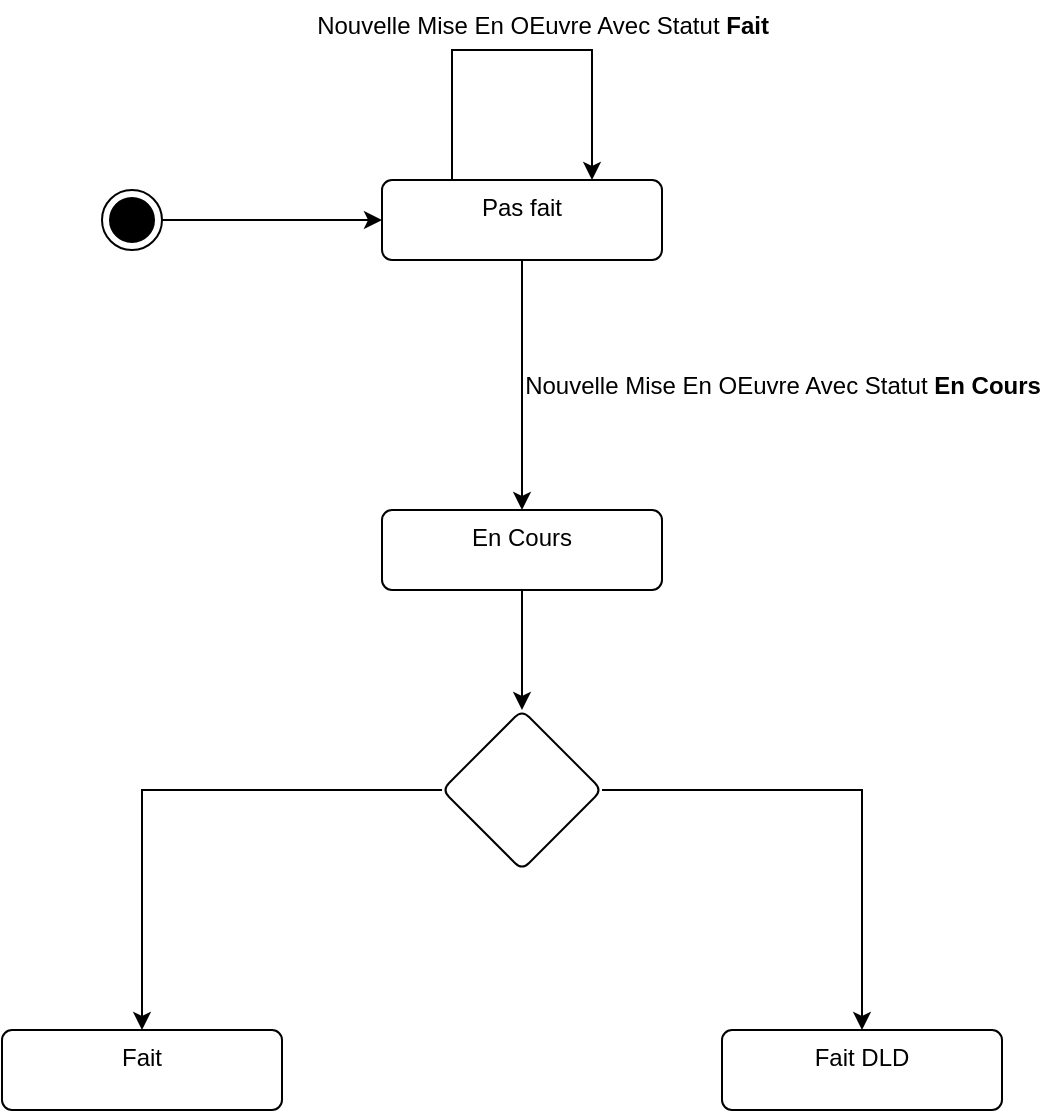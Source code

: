 <mxfile version="24.8.1">
  <diagram name="Page-1" id="7A1L_c6Km4Jq6MOc0nl-">
    <mxGraphModel dx="607" dy="340" grid="1" gridSize="10" guides="1" tooltips="1" connect="1" arrows="1" fold="1" page="1" pageScale="1" pageWidth="3300" pageHeight="4681" math="0" shadow="0">
      <root>
        <mxCell id="0" />
        <mxCell id="1" parent="0" />
        <mxCell id="yxFoe6fvZe9r7iEHTFPZ-9" style="edgeStyle=orthogonalEdgeStyle;rounded=0;orthogonalLoop=1;jettySize=auto;html=1;" edge="1" parent="1" source="yxFoe6fvZe9r7iEHTFPZ-1" target="yxFoe6fvZe9r7iEHTFPZ-4">
          <mxGeometry relative="1" as="geometry" />
        </mxCell>
        <mxCell id="yxFoe6fvZe9r7iEHTFPZ-1" value="Pas fait" style="html=1;align=center;verticalAlign=top;rounded=1;absoluteArcSize=1;arcSize=10;dashed=0;whiteSpace=wrap;" vertex="1" parent="1">
          <mxGeometry x="220" y="160" width="140" height="40" as="geometry" />
        </mxCell>
        <mxCell id="yxFoe6fvZe9r7iEHTFPZ-11" value="" style="edgeStyle=orthogonalEdgeStyle;rounded=0;orthogonalLoop=1;jettySize=auto;html=1;" edge="1" parent="1" source="yxFoe6fvZe9r7iEHTFPZ-4" target="yxFoe6fvZe9r7iEHTFPZ-10">
          <mxGeometry relative="1" as="geometry" />
        </mxCell>
        <mxCell id="yxFoe6fvZe9r7iEHTFPZ-4" value="En Cours" style="html=1;align=center;verticalAlign=top;rounded=1;absoluteArcSize=1;arcSize=10;dashed=0;whiteSpace=wrap;" vertex="1" parent="1">
          <mxGeometry x="220" y="325" width="140" height="40" as="geometry" />
        </mxCell>
        <mxCell id="yxFoe6fvZe9r7iEHTFPZ-5" value="Fait" style="html=1;align=center;verticalAlign=top;rounded=1;absoluteArcSize=1;arcSize=10;dashed=0;whiteSpace=wrap;" vertex="1" parent="1">
          <mxGeometry x="30" y="585" width="140" height="40" as="geometry" />
        </mxCell>
        <mxCell id="yxFoe6fvZe9r7iEHTFPZ-6" value="Fait DLD" style="html=1;align=center;verticalAlign=top;rounded=1;absoluteArcSize=1;arcSize=10;dashed=0;whiteSpace=wrap;" vertex="1" parent="1">
          <mxGeometry x="390" y="585" width="140" height="40" as="geometry" />
        </mxCell>
        <mxCell id="yxFoe6fvZe9r7iEHTFPZ-8" style="edgeStyle=orthogonalEdgeStyle;rounded=0;orthogonalLoop=1;jettySize=auto;html=1;entryX=0;entryY=0.5;entryDx=0;entryDy=0;" edge="1" parent="1" source="yxFoe6fvZe9r7iEHTFPZ-7" target="yxFoe6fvZe9r7iEHTFPZ-1">
          <mxGeometry relative="1" as="geometry" />
        </mxCell>
        <mxCell id="yxFoe6fvZe9r7iEHTFPZ-7" value="" style="ellipse;html=1;shape=endState;fillColor=strokeColor;" vertex="1" parent="1">
          <mxGeometry x="80" y="165" width="30" height="30" as="geometry" />
        </mxCell>
        <mxCell id="yxFoe6fvZe9r7iEHTFPZ-12" style="edgeStyle=orthogonalEdgeStyle;rounded=0;orthogonalLoop=1;jettySize=auto;html=1;entryX=0.5;entryY=0;entryDx=0;entryDy=0;" edge="1" parent="1" source="yxFoe6fvZe9r7iEHTFPZ-10" target="yxFoe6fvZe9r7iEHTFPZ-5">
          <mxGeometry relative="1" as="geometry" />
        </mxCell>
        <mxCell id="yxFoe6fvZe9r7iEHTFPZ-13" style="edgeStyle=orthogonalEdgeStyle;rounded=0;orthogonalLoop=1;jettySize=auto;html=1;" edge="1" parent="1" source="yxFoe6fvZe9r7iEHTFPZ-10" target="yxFoe6fvZe9r7iEHTFPZ-6">
          <mxGeometry relative="1" as="geometry" />
        </mxCell>
        <mxCell id="yxFoe6fvZe9r7iEHTFPZ-10" value="" style="rhombus;whiteSpace=wrap;html=1;verticalAlign=top;rounded=1;arcSize=10;dashed=0;" vertex="1" parent="1">
          <mxGeometry x="250" y="425" width="80" height="80" as="geometry" />
        </mxCell>
        <mxCell id="yxFoe6fvZe9r7iEHTFPZ-14" style="edgeStyle=orthogonalEdgeStyle;rounded=0;orthogonalLoop=1;jettySize=auto;html=1;exitX=0.25;exitY=0;exitDx=0;exitDy=0;entryX=0.75;entryY=0;entryDx=0;entryDy=0;" edge="1" parent="1" source="yxFoe6fvZe9r7iEHTFPZ-1" target="yxFoe6fvZe9r7iEHTFPZ-1">
          <mxGeometry relative="1" as="geometry">
            <mxPoint x="370" y="165" as="sourcePoint" />
            <Array as="points">
              <mxPoint x="255" y="95" />
              <mxPoint x="325" y="95" />
            </Array>
          </mxGeometry>
        </mxCell>
        <mxCell id="yxFoe6fvZe9r7iEHTFPZ-15" value="&lt;span style=&quot;font-weight: normal;&quot;&gt;Nouvelle Mise En OEuvre Avec Statut &lt;/span&gt;Fait" style="text;align=center;fontStyle=1;verticalAlign=middle;spacingLeft=3;spacingRight=3;strokeColor=none;rotatable=0;points=[[0,0.5],[1,0.5]];portConstraint=eastwest;html=1;" vertex="1" parent="1">
          <mxGeometry x="170" y="70" width="260" height="26" as="geometry" />
        </mxCell>
        <mxCell id="yxFoe6fvZe9r7iEHTFPZ-16" value="&lt;span style=&quot;font-weight: normal;&quot;&gt;Nouvelle Mise En OEuvre Avec Statut &lt;/span&gt;En Cours" style="text;align=center;fontStyle=1;verticalAlign=middle;spacingLeft=3;spacingRight=3;strokeColor=none;rotatable=0;points=[[0,0.5],[1,0.5]];portConstraint=eastwest;html=1;" vertex="1" parent="1">
          <mxGeometry x="290" y="250" width="260" height="26" as="geometry" />
        </mxCell>
      </root>
    </mxGraphModel>
  </diagram>
</mxfile>
